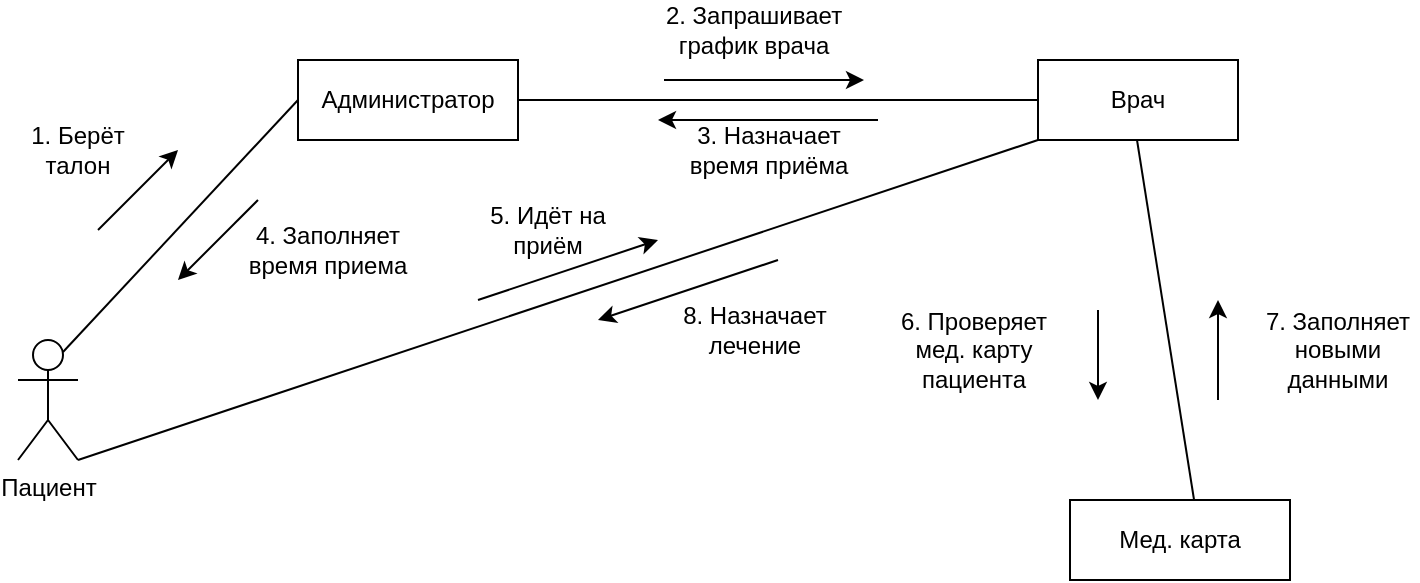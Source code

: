 <mxfile version="20.6.0" type="device"><diagram id="kgpKYQtTHZ0yAKxKKP6v" name="Page-1"><mxGraphModel dx="981" dy="548" grid="1" gridSize="10" guides="1" tooltips="1" connect="1" arrows="1" fold="1" page="1" pageScale="1" pageWidth="850" pageHeight="1100" math="0" shadow="0"><root><mxCell id="0"/><mxCell id="1" parent="0"/><mxCell id="gX22OjaLaTM-vBbLqLpb-1" value="Пациент" style="shape=umlActor;verticalLabelPosition=bottom;verticalAlign=top;html=1;outlineConnect=0;" parent="1" vertex="1"><mxGeometry x="90" y="370" width="30" height="60" as="geometry"/></mxCell><mxCell id="gX22OjaLaTM-vBbLqLpb-2" value="" style="endArrow=none;html=1;rounded=0;exitX=0.75;exitY=0.1;exitDx=0;exitDy=0;exitPerimeter=0;" parent="1" source="gX22OjaLaTM-vBbLqLpb-1" edge="1"><mxGeometry width="50" height="50" relative="1" as="geometry"><mxPoint x="180" y="300" as="sourcePoint"/><mxPoint x="230" y="250" as="targetPoint"/></mxGeometry></mxCell><mxCell id="gX22OjaLaTM-vBbLqLpb-3" value="Администратор" style="rounded=0;whiteSpace=wrap;html=1;" parent="1" vertex="1"><mxGeometry x="230" y="230" width="110" height="40" as="geometry"/></mxCell><mxCell id="gX22OjaLaTM-vBbLqLpb-4" value="" style="endArrow=none;html=1;rounded=0;exitX=1;exitY=0.5;exitDx=0;exitDy=0;entryX=0;entryY=0.5;entryDx=0;entryDy=0;" parent="1" source="gX22OjaLaTM-vBbLqLpb-3" target="gX22OjaLaTM-vBbLqLpb-5" edge="1"><mxGeometry width="50" height="50" relative="1" as="geometry"><mxPoint x="382" y="249.5" as="sourcePoint"/><mxPoint x="532" y="249.5" as="targetPoint"/></mxGeometry></mxCell><mxCell id="gX22OjaLaTM-vBbLqLpb-5" value="Врач" style="rounded=0;whiteSpace=wrap;html=1;" parent="1" vertex="1"><mxGeometry x="600" y="230" width="100" height="40" as="geometry"/></mxCell><mxCell id="gX22OjaLaTM-vBbLqLpb-6" value="" style="endArrow=none;html=1;rounded=0;exitX=0.564;exitY=0;exitDx=0;exitDy=0;exitPerimeter=0;" parent="1" source="gX22OjaLaTM-vBbLqLpb-7" edge="1"><mxGeometry width="50" height="50" relative="1" as="geometry"><mxPoint x="649.5" y="350" as="sourcePoint"/><mxPoint x="649.5" y="270" as="targetPoint"/></mxGeometry></mxCell><mxCell id="gX22OjaLaTM-vBbLqLpb-7" value="Мед. карта" style="rounded=0;whiteSpace=wrap;html=1;" parent="1" vertex="1"><mxGeometry x="616" y="450" width="110" height="40" as="geometry"/></mxCell><mxCell id="gX22OjaLaTM-vBbLqLpb-8" value="" style="endArrow=none;html=1;rounded=0;entryX=0;entryY=1;entryDx=0;entryDy=0;exitX=1;exitY=1;exitDx=0;exitDy=0;exitPerimeter=0;" parent="1" source="gX22OjaLaTM-vBbLqLpb-1" target="gX22OjaLaTM-vBbLqLpb-5" edge="1"><mxGeometry width="50" height="50" relative="1" as="geometry"><mxPoint x="440" y="500" as="sourcePoint"/><mxPoint x="490" y="360" as="targetPoint"/><Array as="points"/></mxGeometry></mxCell><mxCell id="gX22OjaLaTM-vBbLqLpb-9" value="" style="endArrow=classic;html=1;rounded=0;" parent="1" edge="1"><mxGeometry width="50" height="50" relative="1" as="geometry"><mxPoint x="130" y="315" as="sourcePoint"/><mxPoint x="170" y="275" as="targetPoint"/></mxGeometry></mxCell><mxCell id="gX22OjaLaTM-vBbLqLpb-10" value="1. Берёт талон" style="text;html=1;strokeColor=none;fillColor=none;align=center;verticalAlign=middle;whiteSpace=wrap;rounded=0;" parent="1" vertex="1"><mxGeometry x="90" y="260" width="60" height="30" as="geometry"/></mxCell><mxCell id="gX22OjaLaTM-vBbLqLpb-11" value="" style="endArrow=classic;html=1;rounded=0;" parent="1" edge="1"><mxGeometry width="50" height="50" relative="1" as="geometry"><mxPoint x="413" y="240" as="sourcePoint"/><mxPoint x="513" y="240" as="targetPoint"/></mxGeometry></mxCell><mxCell id="gX22OjaLaTM-vBbLqLpb-12" value="2. Запрашивает график врача" style="text;html=1;strokeColor=none;fillColor=none;align=center;verticalAlign=middle;whiteSpace=wrap;rounded=0;" parent="1" vertex="1"><mxGeometry x="396" y="200" width="124" height="30" as="geometry"/></mxCell><mxCell id="gX22OjaLaTM-vBbLqLpb-13" value="7. Заполняет новыми данными" style="text;html=1;strokeColor=none;fillColor=none;align=center;verticalAlign=middle;whiteSpace=wrap;rounded=0;" parent="1" vertex="1"><mxGeometry x="710" y="360" width="80" height="30" as="geometry"/></mxCell><mxCell id="gX22OjaLaTM-vBbLqLpb-14" value="" style="endArrow=classic;html=1;rounded=0;" parent="1" edge="1"><mxGeometry width="50" height="50" relative="1" as="geometry"><mxPoint x="630" y="355" as="sourcePoint"/><mxPoint x="630" y="400" as="targetPoint"/></mxGeometry></mxCell><mxCell id="gX22OjaLaTM-vBbLqLpb-19" value="6. Проверяет мед. карту пациента" style="text;html=1;strokeColor=none;fillColor=none;align=center;verticalAlign=middle;whiteSpace=wrap;rounded=0;" parent="1" vertex="1"><mxGeometry x="520" y="360" width="96" height="30" as="geometry"/></mxCell><mxCell id="gX22OjaLaTM-vBbLqLpb-20" value="" style="endArrow=classic;html=1;rounded=0;" parent="1" edge="1"><mxGeometry width="50" height="50" relative="1" as="geometry"><mxPoint x="690" y="400" as="sourcePoint"/><mxPoint x="690" y="350" as="targetPoint"/></mxGeometry></mxCell><mxCell id="gX22OjaLaTM-vBbLqLpb-25" style="edgeStyle=orthogonalEdgeStyle;rounded=0;orthogonalLoop=1;jettySize=auto;html=1;exitX=0.5;exitY=1;exitDx=0;exitDy=0;" parent="1" source="gX22OjaLaTM-vBbLqLpb-13" target="gX22OjaLaTM-vBbLqLpb-13" edge="1"><mxGeometry relative="1" as="geometry"/></mxCell><mxCell id="gX22OjaLaTM-vBbLqLpb-26" value="" style="endArrow=classic;html=1;rounded=0;" parent="1" edge="1"><mxGeometry width="50" height="50" relative="1" as="geometry"><mxPoint x="470" y="330" as="sourcePoint"/><mxPoint x="380" y="360" as="targetPoint"/><Array as="points"/></mxGeometry></mxCell><mxCell id="gX22OjaLaTM-vBbLqLpb-27" value="8. Назначает лечение" style="text;html=1;strokeColor=none;fillColor=none;align=center;verticalAlign=middle;whiteSpace=wrap;rounded=0;" parent="1" vertex="1"><mxGeometry x="413.5" y="350" width="89" height="30" as="geometry"/></mxCell><mxCell id="gX22OjaLaTM-vBbLqLpb-31" value="" style="endArrow=classic;html=1;rounded=0;" parent="1" edge="1"><mxGeometry width="50" height="50" relative="1" as="geometry"><mxPoint x="520" y="260" as="sourcePoint"/><mxPoint x="410" y="260" as="targetPoint"/></mxGeometry></mxCell><mxCell id="gX22OjaLaTM-vBbLqLpb-32" value="3. Назначает время приёма" style="text;html=1;strokeColor=none;fillColor=none;align=center;verticalAlign=middle;whiteSpace=wrap;rounded=0;" parent="1" vertex="1"><mxGeometry x="420" y="260" width="91.25" height="30" as="geometry"/></mxCell><mxCell id="gX22OjaLaTM-vBbLqLpb-34" value="" style="endArrow=classic;html=1;rounded=0;" parent="1" edge="1"><mxGeometry width="50" height="50" relative="1" as="geometry"><mxPoint x="210" y="300" as="sourcePoint"/><mxPoint x="170" y="340" as="targetPoint"/></mxGeometry></mxCell><mxCell id="gX22OjaLaTM-vBbLqLpb-35" value="4. Заполняет время приема" style="text;html=1;strokeColor=none;fillColor=none;align=center;verticalAlign=middle;whiteSpace=wrap;rounded=0;" parent="1" vertex="1"><mxGeometry x="200" y="310" width="90" height="30" as="geometry"/></mxCell><mxCell id="gX22OjaLaTM-vBbLqLpb-37" value="5. Идёт на приём" style="text;html=1;strokeColor=none;fillColor=none;align=center;verticalAlign=middle;whiteSpace=wrap;rounded=0;" parent="1" vertex="1"><mxGeometry x="310" y="310" width="90" height="10" as="geometry"/></mxCell><mxCell id="gX22OjaLaTM-vBbLqLpb-40" value="" style="endArrow=classic;html=1;rounded=0;" parent="1" edge="1"><mxGeometry width="50" height="50" relative="1" as="geometry"><mxPoint x="320" y="350" as="sourcePoint"/><mxPoint x="410" y="320" as="targetPoint"/></mxGeometry></mxCell></root></mxGraphModel></diagram></mxfile>